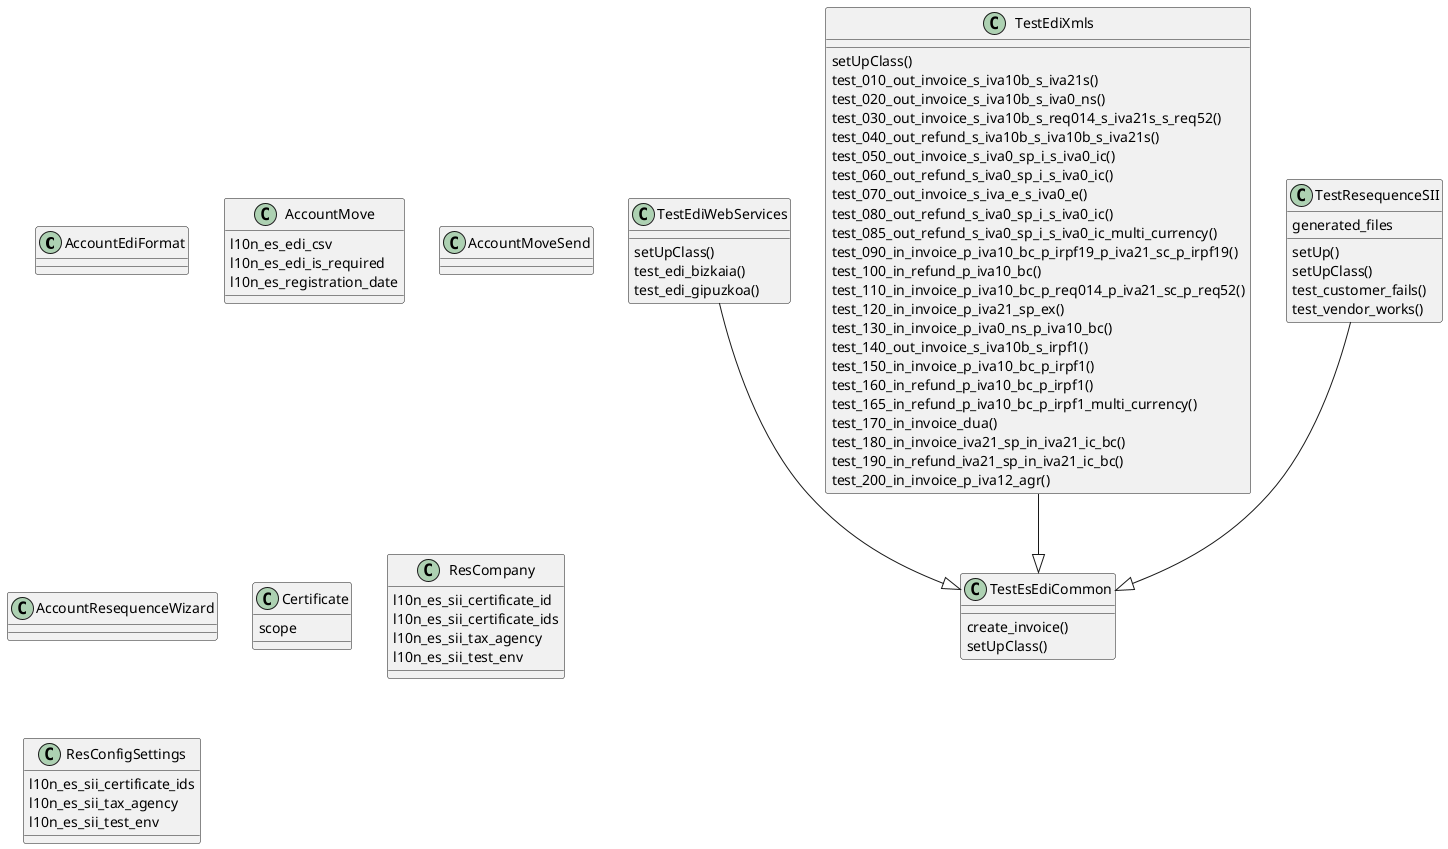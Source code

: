 @startuml classes_l10n_es_edi_sii
set namespaceSeparator none
class "AccountEdiFormat" as odoo_src.odoo.addons.l10n_es_edi_sii.models.account_edi_format.AccountEdiFormat {
}
class "AccountMove" as odoo_src.odoo.addons.l10n_es_edi_sii.models.account_move.AccountMove {
  l10n_es_edi_csv
  l10n_es_edi_is_required
  l10n_es_registration_date
}
class "AccountMoveSend" as odoo_src.odoo.addons.l10n_es_edi_sii.models.account_move_send.AccountMoveSend {
}
class "AccountResequenceWizard" as odoo_src.odoo.addons.l10n_es_edi_sii.wizards.account_resequence_wizard.AccountResequenceWizard {
}
class "Certificate" as odoo_src.odoo.addons.l10n_es_edi_sii.models.certificate.Certificate {
  scope
}
class "ResCompany" as odoo_src.odoo.addons.l10n_es_edi_sii.models.res_company.ResCompany {
  l10n_es_sii_certificate_id
  l10n_es_sii_certificate_ids
  l10n_es_sii_tax_agency
  l10n_es_sii_test_env
}
class "ResConfigSettings" as odoo_src.odoo.addons.l10n_es_edi_sii.models.res_config_settings.ResConfigSettings {
  l10n_es_sii_certificate_ids
  l10n_es_sii_tax_agency
  l10n_es_sii_test_env
}
class "TestEdiWebServices" as odoo_src.odoo.addons.l10n_es_edi_sii.tests.test_edi_web_services.TestEdiWebServices {
  setUpClass()
  test_edi_bizkaia()
  test_edi_gipuzkoa()
}
class "TestEdiXmls" as odoo_src.odoo.addons.l10n_es_edi_sii.tests.test_edi_xml.TestEdiXmls {
  setUpClass()
  test_010_out_invoice_s_iva10b_s_iva21s()
  test_020_out_invoice_s_iva10b_s_iva0_ns()
  test_030_out_invoice_s_iva10b_s_req014_s_iva21s_s_req52()
  test_040_out_refund_s_iva10b_s_iva10b_s_iva21s()
  test_050_out_invoice_s_iva0_sp_i_s_iva0_ic()
  test_060_out_refund_s_iva0_sp_i_s_iva0_ic()
  test_070_out_invoice_s_iva_e_s_iva0_e()
  test_080_out_refund_s_iva0_sp_i_s_iva0_ic()
  test_085_out_refund_s_iva0_sp_i_s_iva0_ic_multi_currency()
  test_090_in_invoice_p_iva10_bc_p_irpf19_p_iva21_sc_p_irpf19()
  test_100_in_refund_p_iva10_bc()
  test_110_in_invoice_p_iva10_bc_p_req014_p_iva21_sc_p_req52()
  test_120_in_invoice_p_iva21_sp_ex()
  test_130_in_invoice_p_iva0_ns_p_iva10_bc()
  test_140_out_invoice_s_iva10b_s_irpf1()
  test_150_in_invoice_p_iva10_bc_p_irpf1()
  test_160_in_refund_p_iva10_bc_p_irpf1()
  test_165_in_refund_p_iva10_bc_p_irpf1_multi_currency()
  test_170_in_invoice_dua()
  test_180_in_invoice_iva21_sp_in_iva21_ic_bc()
  test_190_in_refund_iva21_sp_in_iva21_ic_bc()
  test_200_in_invoice_p_iva12_agr()
}
class "TestEsEdiCommon" as odoo_src.odoo.addons.l10n_es_edi_sii.tests.common.TestEsEdiCommon {
  create_invoice()
  setUpClass()
}
class "TestResequenceSII" as odoo_src.odoo.addons.l10n_es_edi_sii.tests.test_resequence.TestResequenceSII {
  generated_files
  setUp()
  setUpClass()
  test_customer_fails()
  test_vendor_works()
}
odoo_src.odoo.addons.l10n_es_edi_sii.tests.test_edi_web_services.TestEdiWebServices --|> odoo_src.odoo.addons.l10n_es_edi_sii.tests.common.TestEsEdiCommon
odoo_src.odoo.addons.l10n_es_edi_sii.tests.test_edi_xml.TestEdiXmls --|> odoo_src.odoo.addons.l10n_es_edi_sii.tests.common.TestEsEdiCommon
odoo_src.odoo.addons.l10n_es_edi_sii.tests.test_resequence.TestResequenceSII --|> odoo_src.odoo.addons.l10n_es_edi_sii.tests.common.TestEsEdiCommon
@enduml
